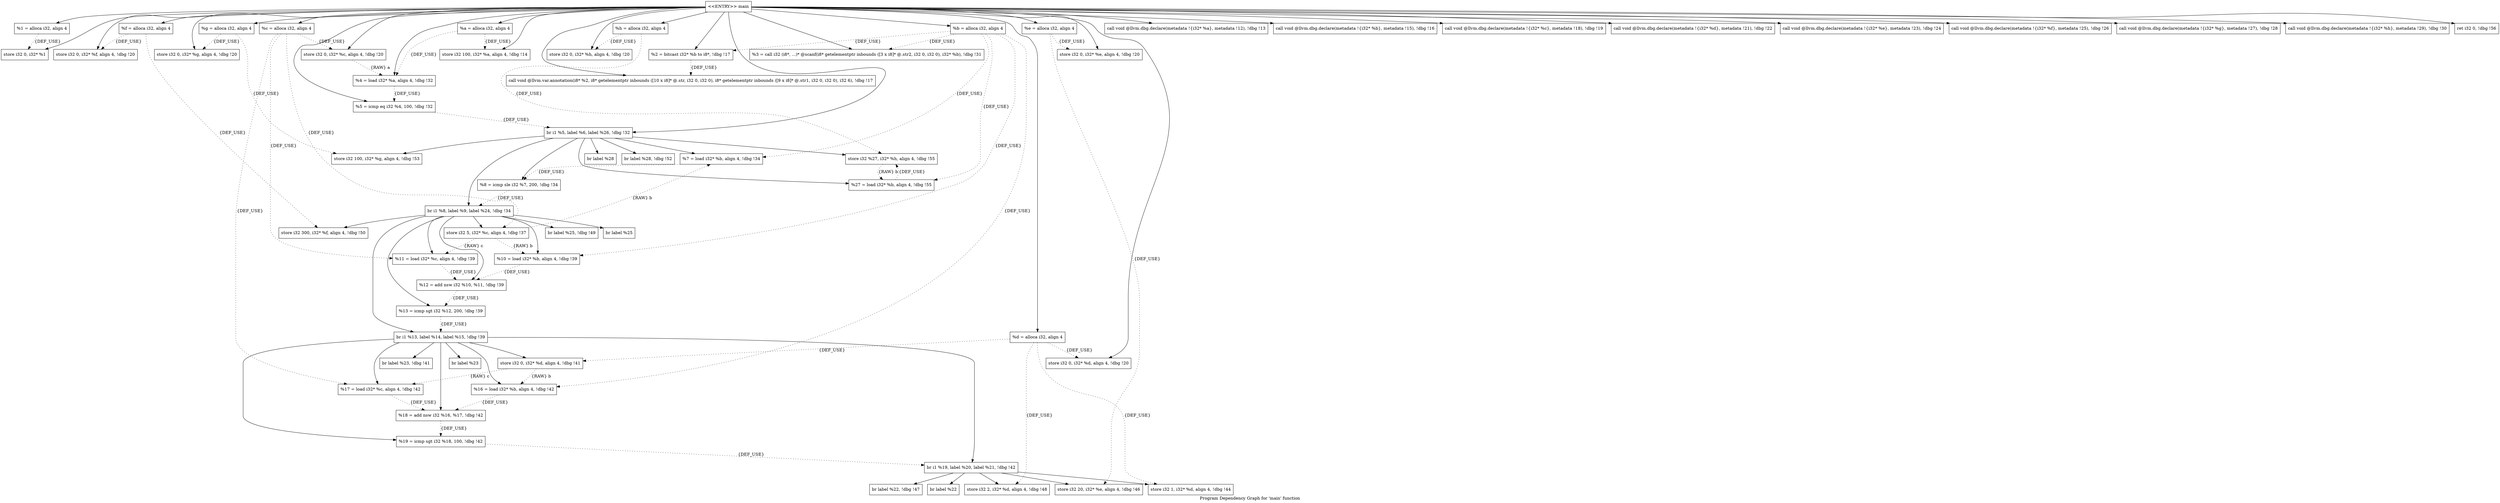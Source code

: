 digraph "Program Dependency Graph for 'main' function" {
	label="Program Dependency Graph for 'main' function";

	Node0x25809e0 [shape=record,label="{  %1 = alloca i32, align 4}"];
	Node0x25809e0 -> Node0x25823f0[style=dotted,label = "{DEF_USE}" ];
	Node0x25823f0 [shape=record,label="{  store i32 0, i32* %1}"];
	Node0x2582460 [shape=record,label="{  %f = alloca i32, align 4}"];
	Node0x2582460 -> Node0x2582500[style=dotted,label = "{DEF_USE}" ];
	Node0x2582460 -> Node0x2582570[style=dotted,label = "{DEF_USE}" ];
	Node0x2582500 [shape=record,label="{  store i32 0, i32* %f, align 4, !dbg !20}"];
	Node0x2582570 [shape=record,label="{  store i32 300, i32* %f, align 4, !dbg !50}"];
	Node0x25825e0 [shape=record,label="{  %g = alloca i32, align 4}"];
	Node0x25825e0 -> Node0x2582650[style=dotted,label = "{DEF_USE}" ];
	Node0x25825e0 -> Node0x25826c0[style=dotted,label = "{DEF_USE}" ];
	Node0x2582650 [shape=record,label="{  store i32 0, i32* %g, align 4, !dbg !20}"];
	Node0x25826c0 [shape=record,label="{  store i32 100, i32* %g, align 4, !dbg !53}"];
	Node0x2582760 [shape=record,label="{  %h = alloca i32, align 4}"];
	Node0x2582760 -> Node0x2582860[style=dotted,label = "{DEF_USE}" ];
	Node0x2582760 -> Node0x25828d0[style=dotted,label = "{DEF_USE}" ];
	Node0x2582860 [shape=record,label="{  store i32 0, i32* %h, align 4, !dbg !20}"];
	Node0x25828d0 [shape=record,label="{  store i32 %27, i32* %h, align 4, !dbg !55}"];
	Node0x25828d0 -> Node0x2582f10[style=dotted,label = "{RAW} b"];
	Node0x2582970 [shape=record,label="{  %2 = bitcast i32* %b to i8*, !dbg !17}"];
	Node0x2582970 -> Node0x25829e0[style=dotted,label = "{DEF_USE}" ];
	Node0x25829e0 [shape=record,label="{  call void @llvm.var.annotation(i8* %2, i8* getelementptr inbounds ([10 x i8]* @.str, i32 0, i32 0), i8* getelementptr inbounds ([9 x i8]* @.str1, i32 0, i32 0), i32 6), !dbg !17}"];
	Node0x2580290 [shape=record,label="{  %a = alloca i32, align 4}"];
	Node0x2580290 -> Node0x2582a50[style=dotted,label = "{DEF_USE}" ];
	Node0x2580290 -> Node0x2582ac0[style=dotted,label = "{DEF_USE}" ];
	Node0x2582a50 [shape=record,label="{  store i32 100, i32* %a, align 4, !dbg !14}"];
	Node0x2582ac0 [shape=record,label="{  %4 = load i32* %a, align 4, !dbg !32}"];
	Node0x2582ac0 -> Node0x25836b0[style=dotted,label = "{DEF_USE}" ];
	Node0x2582b60 [shape=record,label="{  %b = alloca i32, align 4}"];
	Node0x2582b60 -> Node0x2582970[style=dotted,label = "{DEF_USE}" ];
	Node0x2582b60 -> Node0x25827d0[style=dotted,label = "{DEF_USE}" ];
	Node0x2582b60 -> Node0x2582d10[style=dotted,label = "{DEF_USE}" ];
	Node0x2582b60 -> Node0x2582ce0[style=dotted,label = "{DEF_USE}" ];
	Node0x2582b60 -> Node0x2582e10[style=dotted,label = "{DEF_USE}" ];
	Node0x2582b60 -> Node0x2582f10[style=dotted,label = "{DEF_USE}" ];
	Node0x25827d0 [shape=record,label="{  %3 = call i32 (i8*, ...)* @scanf(i8* getelementptr inbounds ([3 x i8]* @.str2, i32 0, i32 0), i32* %b), !dbg !31}"];
	Node0x2582d10 [shape=record,label="{  %7 = load i32* %b, align 4, !dbg !34}"];
	Node0x2582d10 -> Node0x2583790[style=dotted,label = "{DEF_USE}" ];
	Node0x2582ce0 [shape=record,label="{  %10 = load i32* %b, align 4, !dbg !39}"];
	Node0x2582ce0 -> Node0x2583a30[style=dotted,label = "{DEF_USE}" ];
	Node0x2582e10 [shape=record,label="{  %16 = load i32* %b, align 4, !dbg !42}"];
	Node0x2582e10 -> Node0x2583e60[style=dotted,label = "{DEF_USE}" ];
	Node0x2582f10 [shape=record,label="{  %27 = load i32* %b, align 4, !dbg !55}"];
	Node0x2582f10 -> Node0x25828d0[style=dotted,label = "{DEF_USE}" ];
	Node0x2582f80 [shape=record,label="{  %c = alloca i32, align 4}"];
	Node0x2582f80 -> Node0x2582ff0[style=dotted,label = "{DEF_USE}" ];
	Node0x2582f80 -> Node0x2583060[style=dotted,label = "{DEF_USE}" ];
	Node0x2582f80 -> Node0x2583100[style=dotted,label = "{DEF_USE}" ];
	Node0x2582f80 -> Node0x25830d0[style=dotted,label = "{DEF_USE}" ];
	Node0x2582ff0 [shape=record,label="{  store i32 0, i32* %c, align 4, !dbg !20}"];
	Node0x2582ff0 -> Node0x2582ac0[style=dotted,label = "{RAW} a"];
	Node0x2583060 [shape=record,label="{  store i32 5, i32* %c, align 4, !dbg !37}"];
	Node0x2583060 -> Node0x2582d10[style=dotted,label = "{RAW} b"];
	Node0x2583060 -> Node0x2582ce0[style=dotted,label = "{RAW} b"];
	Node0x2583060 -> Node0x2583100[style=dotted,label = "{RAW} c"];
	Node0x2583100 [shape=record,label="{  %11 = load i32* %c, align 4, !dbg !39}"];
	Node0x2583100 -> Node0x2583a30[style=dotted,label = "{DEF_USE}" ];
	Node0x25830d0 [shape=record,label="{  %17 = load i32* %c, align 4, !dbg !42}"];
	Node0x25830d0 -> Node0x2583e60[style=dotted,label = "{DEF_USE}" ];
	Node0x25831b0 [shape=record,label="{  %d = alloca i32, align 4}"];
	Node0x25831b0 -> Node0x2583220[style=dotted,label = "{DEF_USE}" ];
	Node0x25831b0 -> Node0x2583290[style=dotted,label = "{DEF_USE}" ];
	Node0x25831b0 -> Node0x2583330[style=dotted,label = "{DEF_USE}" ];
	Node0x25831b0 -> Node0x2583300[style=dotted,label = "{DEF_USE}" ];
	Node0x2583220 [shape=record,label="{  store i32 0, i32* %d, align 4, !dbg !20}"];
	Node0x2583290 [shape=record,label="{  store i32 0, i32* %d, align 4, !dbg !41}"];
	Node0x2583290 -> Node0x2582e10[style=dotted,label = "{RAW} b"];
	Node0x2583290 -> Node0x25830d0[style=dotted,label = "{RAW} c"];
	Node0x2583330 [shape=record,label="{  store i32 1, i32* %d, align 4, !dbg !44}"];
	Node0x2583300 [shape=record,label="{  store i32 2, i32* %d, align 4, !dbg !48}"];
	Node0x2583430 [shape=record,label="{  %e = alloca i32, align 4}"];
	Node0x2583430 -> Node0x2582bd0[style=dotted,label = "{DEF_USE}" ];
	Node0x2583430 -> Node0x2582c40[style=dotted,label = "{DEF_USE}" ];
	Node0x2582bd0 [shape=record,label="{  store i32 0, i32* %e, align 4, !dbg !20}"];
	Node0x2582c40 [shape=record,label="{  store i32 20, i32* %e, align 4, !dbg !46}"];
	Node0x25836b0 [shape=record,label="{  %5 = icmp eq i32 %4, 100, !dbg !32}"];
	Node0x25836b0 -> Node0x2583720[style=dotted,label = "{DEF_USE}" ];
	Node0x2583720 [shape=record,label="{  br i1 %5, label %6, label %26, !dbg !32}"];
	Node0x2583720 -> Node0x2582d10;
	Node0x2583720 -> Node0x2583790;
	Node0x2583720 -> Node0x2583830;
	Node0x2583720 -> Node0x2583800;
	Node0x2583720 -> Node0x25826c0;
	Node0x2583720 -> Node0x2582f10;
	Node0x2583720 -> Node0x25828d0;
	Node0x2583720 -> Node0x25839c0;
	Node0x2583790 [shape=record,label="{  %8 = icmp sle i32 %7, 200, !dbg !34}"];
	Node0x2583790 -> Node0x2583830[style=dotted,label = "{DEF_USE}" ];
	Node0x2583830 [shape=record,label="{  br i1 %8, label %9, label %24, !dbg !34}"];
	Node0x2583830 -> Node0x2583060;
	Node0x2583830 -> Node0x2582ce0;
	Node0x2583830 -> Node0x2583100;
	Node0x2583830 -> Node0x2583a30;
	Node0x2583830 -> Node0x2583aa0;
	Node0x2583830 -> Node0x2583ba0;
	Node0x2583830 -> Node0x2583c10;
	Node0x2583830 -> Node0x2582570;
	Node0x2583830 -> Node0x2583c80;
	Node0x2583800 [shape=record,label="{  br label %28, !dbg !52}"];
	Node0x25839c0 [shape=record,label="{  br label %28}"];
	Node0x2583a30 [shape=record,label="{  %12 = add nsw i32 %10, %11, !dbg !39}"];
	Node0x2583a30 -> Node0x2583aa0[style=dotted,label = "{DEF_USE}" ];
	Node0x2583aa0 [shape=record,label="{  %13 = icmp sgt i32 %12, 200, !dbg !39}"];
	Node0x2583aa0 -> Node0x2583ba0[style=dotted,label = "{DEF_USE}" ];
	Node0x2583ba0 [shape=record,label="{  br i1 %13, label %14, label %15, !dbg !39}"];
	Node0x2583ba0 -> Node0x2583290;
	Node0x2583ba0 -> Node0x2583b10;
	Node0x2583ba0 -> Node0x2582e10;
	Node0x2583ba0 -> Node0x25830d0;
	Node0x2583ba0 -> Node0x2583e60;
	Node0x2583ba0 -> Node0x2583fb0;
	Node0x2583ba0 -> Node0x2584020;
	Node0x2583ba0 -> Node0x2584090;
	Node0x2583c10 [shape=record,label="{  br label %25, !dbg !49}"];
	Node0x2583c80 [shape=record,label="{  br label %25}"];
	Node0x2583b10 [shape=record,label="{  br label %23, !dbg !41}"];
	Node0x2583e60 [shape=record,label="{  %18 = add nsw i32 %16, %17, !dbg !42}"];
	Node0x2583e60 -> Node0x2583fb0[style=dotted,label = "{DEF_USE}" ];
	Node0x2583fb0 [shape=record,label="{  %19 = icmp sgt i32 %18, 100, !dbg !42}"];
	Node0x2583fb0 -> Node0x2584020[style=dotted,label = "{DEF_USE}" ];
	Node0x2584020 [shape=record,label="{  br i1 %19, label %20, label %21, !dbg !42}"];
	Node0x2584020 -> Node0x2583330;
	Node0x2584020 -> Node0x2582c40;
	Node0x2584020 -> Node0x25841e0;
	Node0x2584020 -> Node0x2583300;
	Node0x2584020 -> Node0x25841b0;
	Node0x2584090 [shape=record,label="{  br label %23}"];
	Node0x25841e0 [shape=record,label="{  br label %22, !dbg !47}"];
	Node0x25841b0 [shape=record,label="{  br label %22}"];
	Node0x2584340 [shape=record,label="{\<\<ENTRY\>\> main}"];
	Node0x2584340 -> Node0x25809e0;
	Node0x2584340 -> Node0x2582460;
	Node0x2584340 -> Node0x25825e0;
	Node0x2584340 -> Node0x2582760;
	Node0x2584340 -> Node0x25823f0;
	Node0x2584340 -> Node0x25843d0;
	Node0x2584340 -> Node0x2582a50;
	Node0x2584340 -> Node0x25844d0;
	Node0x2584340 -> Node0x2582970;
	Node0x2584340 -> Node0x25829e0;
	Node0x2584340 -> Node0x2584400;
	Node0x2584340 -> Node0x2580290;
	Node0x2584340 -> Node0x2582b60;
	Node0x2584340 -> Node0x2582f80;
	Node0x2584340 -> Node0x25831b0;
	Node0x2584340 -> Node0x2583430;
	Node0x2584340 -> Node0x2582ff0;
	Node0x2584340 -> Node0x2584540;
	Node0x2584340 -> Node0x2583220;
	Node0x2584340 -> Node0x25845b0;
	Node0x2584340 -> Node0x2582bd0;
	Node0x2584340 -> Node0x2584620;
	Node0x2584340 -> Node0x2582500;
	Node0x2584340 -> Node0x25848a0;
	Node0x2584340 -> Node0x2582650;
	Node0x2584340 -> Node0x2584910;
	Node0x2584340 -> Node0x2582860;
	Node0x2584340 -> Node0x25827d0;
	Node0x2584340 -> Node0x2582ac0;
	Node0x2584340 -> Node0x25836b0;
	Node0x2584340 -> Node0x2583720;
	Node0x2584340 -> Node0x2584980;
	Node0x25843d0 [shape=record,label="{  call void @llvm.dbg.declare(metadata !\{i32* %a\}, metadata !12), !dbg !13}"];
	Node0x25844d0 [shape=record,label="{  call void @llvm.dbg.declare(metadata !\{i32* %b\}, metadata !15), !dbg !16}"];
	Node0x2584400 [shape=record,label="{  call void @llvm.dbg.declare(metadata !\{i32* %c\}, metadata !18), !dbg !19}"];
	Node0x2584540 [shape=record,label="{  call void @llvm.dbg.declare(metadata !\{i32* %d\}, metadata !21), !dbg !22}"];
	Node0x25845b0 [shape=record,label="{  call void @llvm.dbg.declare(metadata !\{i32* %e\}, metadata !23), !dbg !24}"];
	Node0x2584620 [shape=record,label="{  call void @llvm.dbg.declare(metadata !\{i32* %f\}, metadata !25), !dbg !26}"];
	Node0x25848a0 [shape=record,label="{  call void @llvm.dbg.declare(metadata !\{i32* %g\}, metadata !27), !dbg !28}"];
	Node0x2584910 [shape=record,label="{  call void @llvm.dbg.declare(metadata !\{i32* %h\}, metadata !29), !dbg !30}"];
	Node0x2584980 [shape=record,label="{  ret i32 0, !dbg !56}"];
}
